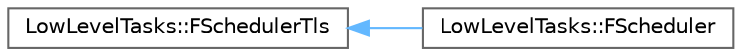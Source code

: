 digraph "Graphical Class Hierarchy"
{
 // INTERACTIVE_SVG=YES
 // LATEX_PDF_SIZE
  bgcolor="transparent";
  edge [fontname=Helvetica,fontsize=10,labelfontname=Helvetica,labelfontsize=10];
  node [fontname=Helvetica,fontsize=10,shape=box,height=0.2,width=0.4];
  rankdir="LR";
  Node0 [id="Node000000",label="LowLevelTasks::FSchedulerTls",height=0.2,width=0.4,color="grey40", fillcolor="white", style="filled",URL="$dd/d7c/classLowLevelTasks_1_1FSchedulerTls.html",tooltip=" "];
  Node0 -> Node1 [id="edge5660_Node000000_Node000001",dir="back",color="steelblue1",style="solid",tooltip=" "];
  Node1 [id="Node000001",label="LowLevelTasks::FScheduler",height=0.2,width=0.4,color="grey40", fillcolor="white", style="filled",URL="$df/dd0/classLowLevelTasks_1_1FScheduler.html",tooltip=" "];
}
